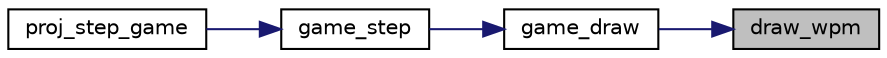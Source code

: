 digraph "draw_wpm"
{
 // LATEX_PDF_SIZE
  edge [fontname="Helvetica",fontsize="10",labelfontname="Helvetica",labelfontsize="10"];
  node [fontname="Helvetica",fontsize="10",shape=record];
  rankdir="RL";
  Node1 [label="draw_wpm",height=0.2,width=0.4,color="black", fillcolor="grey75", style="filled", fontcolor="black",tooltip="Draw the player's live speed."];
  Node1 -> Node2 [dir="back",color="midnightblue",fontsize="10",style="solid",fontname="Helvetica"];
  Node2 [label="game_draw",height=0.2,width=0.4,color="black", fillcolor="white", style="filled",URL="$group__state.html#ga0dec65525a8e25b82783c56f3d557a78",tooltip="Draw a game on the screen. Drawing the game means drawing every necessary element for the game state."];
  Node2 -> Node3 [dir="back",color="midnightblue",fontsize="10",style="solid",fontname="Helvetica"];
  Node3 [label="game_step",height=0.2,width=0.4,color="black", fillcolor="white", style="filled",URL="$group__state.html#gadcf9f503ff3bab6327591bce6f82edc9",tooltip="Draw the game and handle the latest event. This function calls game_draw and game_handle_event."];
  Node3 -> Node4 [dir="back",color="midnightblue",fontsize="10",style="solid",fontname="Helvetica"];
  Node4 [label="proj_step_game",height=0.2,width=0.4,color="black", fillcolor="white", style="filled",URL="$group__proj.html#ga32291401113bb3fa9c0a58437a013371",tooltip="Step function when the state is GAME. This function is needed to use on the step function pointer...."];
}
